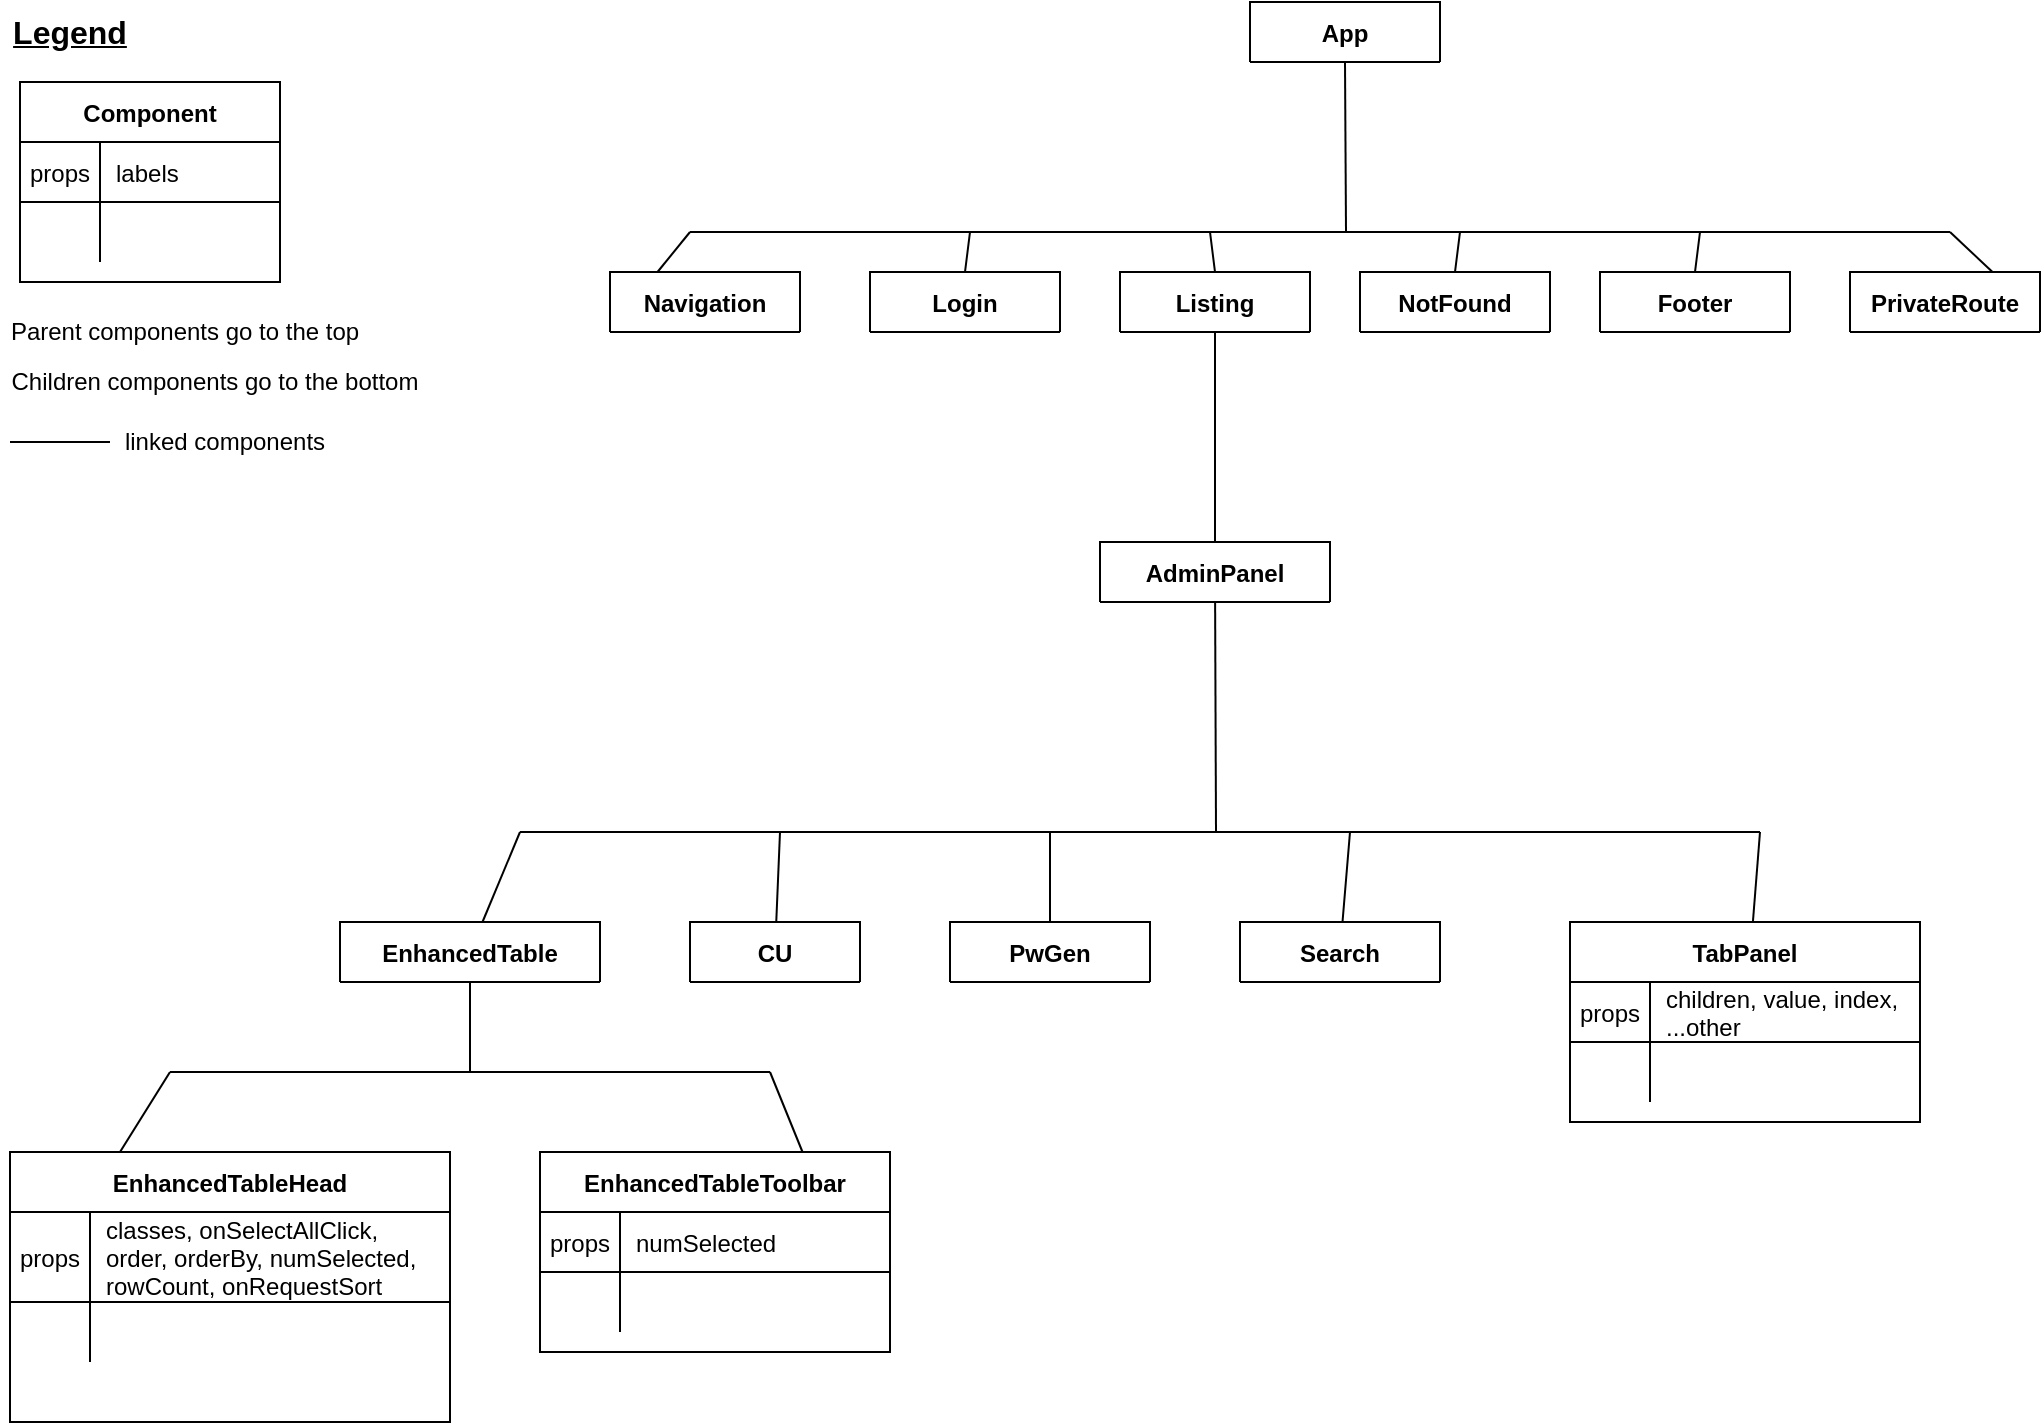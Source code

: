 <mxfile version="14.8.5" type="device"><diagram id="VKxBDm8RRKz4aqW7d9Hk" name="Page-1"><mxGraphModel dx="1021" dy="529" grid="1" gridSize="5" guides="1" tooltips="1" connect="1" arrows="1" fold="1" page="1" pageScale="1" pageWidth="1100" pageHeight="850" math="0" shadow="0"><root><mxCell id="0"/><mxCell id="1" parent="0"/><mxCell id="x6mRdoXXgjneZSTnnn5V-1" value="&lt;b&gt;&lt;font style=&quot;font-size: 16px&quot;&gt;&lt;u&gt;Legend&lt;/u&gt;&lt;/font&gt;&lt;/b&gt;" style="text;html=1;strokeColor=none;fillColor=none;align=center;verticalAlign=middle;whiteSpace=wrap;rounded=0;" vertex="1" parent="1"><mxGeometry x="10" y="10" width="60" height="20" as="geometry"/></mxCell><mxCell id="x6mRdoXXgjneZSTnnn5V-2" value="Component" style="shape=table;startSize=30;container=1;collapsible=1;childLayout=tableLayout;fixedRows=1;rowLines=0;fontStyle=1;align=center;resizeLast=1;" vertex="1" parent="1"><mxGeometry x="15" y="45" width="130" height="100" as="geometry"><mxRectangle x="15" y="45" width="95" height="30" as="alternateBounds"/></mxGeometry></mxCell><mxCell id="x6mRdoXXgjneZSTnnn5V-3" value="" style="shape=partialRectangle;collapsible=0;dropTarget=0;pointerEvents=0;fillColor=none;top=0;left=0;bottom=1;right=0;points=[[0,0.5],[1,0.5]];portConstraint=eastwest;" vertex="1" parent="x6mRdoXXgjneZSTnnn5V-2"><mxGeometry y="30" width="130" height="30" as="geometry"/></mxCell><mxCell id="x6mRdoXXgjneZSTnnn5V-4" value="props" style="shape=partialRectangle;connectable=0;fillColor=none;top=0;left=0;bottom=0;right=0;fontStyle=0;overflow=hidden;" vertex="1" parent="x6mRdoXXgjneZSTnnn5V-3"><mxGeometry width="40" height="30" as="geometry"/></mxCell><mxCell id="x6mRdoXXgjneZSTnnn5V-5" value="labels" style="shape=partialRectangle;connectable=0;fillColor=none;top=0;left=0;bottom=0;right=0;align=left;spacingLeft=6;fontStyle=0;overflow=hidden;" vertex="1" parent="x6mRdoXXgjneZSTnnn5V-3"><mxGeometry x="40" width="90" height="30" as="geometry"/></mxCell><mxCell id="x6mRdoXXgjneZSTnnn5V-6" value="" style="shape=partialRectangle;collapsible=0;dropTarget=0;pointerEvents=0;fillColor=none;top=0;left=0;bottom=0;right=0;points=[[0,0.5],[1,0.5]];portConstraint=eastwest;" vertex="1" parent="x6mRdoXXgjneZSTnnn5V-2"><mxGeometry y="60" width="130" height="30" as="geometry"/></mxCell><mxCell id="x6mRdoXXgjneZSTnnn5V-7" value="" style="shape=partialRectangle;connectable=0;fillColor=none;top=0;left=0;bottom=0;right=0;editable=1;overflow=hidden;" vertex="1" parent="x6mRdoXXgjneZSTnnn5V-6"><mxGeometry width="40" height="30" as="geometry"/></mxCell><mxCell id="x6mRdoXXgjneZSTnnn5V-8" value="" style="shape=partialRectangle;connectable=0;fillColor=none;top=0;left=0;bottom=0;right=0;align=left;spacingLeft=6;overflow=hidden;" vertex="1" parent="x6mRdoXXgjneZSTnnn5V-6"><mxGeometry x="40" width="90" height="30" as="geometry"/></mxCell><mxCell id="x6mRdoXXgjneZSTnnn5V-15" value="Parent components go to the top" style="text;html=1;strokeColor=none;fillColor=none;align=center;verticalAlign=middle;whiteSpace=wrap;rounded=0;" vertex="1" parent="1"><mxGeometry x="5" y="160" width="185" height="20" as="geometry"/></mxCell><mxCell id="x6mRdoXXgjneZSTnnn5V-16" value="Children components go to the bottom" style="text;html=1;strokeColor=none;fillColor=none;align=center;verticalAlign=middle;whiteSpace=wrap;rounded=0;" vertex="1" parent="1"><mxGeometry x="5" y="185" width="215" height="20" as="geometry"/></mxCell><mxCell id="x6mRdoXXgjneZSTnnn5V-17" value="" style="endArrow=none;html=1;" edge="1" parent="1"><mxGeometry width="50" height="50" relative="1" as="geometry"><mxPoint x="10" y="225" as="sourcePoint"/><mxPoint x="60" y="225" as="targetPoint"/></mxGeometry></mxCell><mxCell id="x6mRdoXXgjneZSTnnn5V-18" value="linked components" style="text;html=1;strokeColor=none;fillColor=none;align=center;verticalAlign=middle;whiteSpace=wrap;rounded=0;" vertex="1" parent="1"><mxGeometry x="60" y="215" width="115" height="20" as="geometry"/></mxCell><mxCell id="x6mRdoXXgjneZSTnnn5V-19" value="App" style="shape=table;startSize=30;container=1;collapsible=1;childLayout=tableLayout;fixedRows=1;rowLines=0;fontStyle=1;align=center;resizeLast=1;" vertex="1" collapsed="1" parent="1"><mxGeometry x="630" y="5" width="95" height="30" as="geometry"><mxRectangle x="630" y="5" width="130" height="100" as="alternateBounds"/></mxGeometry></mxCell><mxCell id="x6mRdoXXgjneZSTnnn5V-20" value="" style="shape=partialRectangle;collapsible=0;dropTarget=0;pointerEvents=0;fillColor=none;top=0;left=0;bottom=1;right=0;points=[[0,0.5],[1,0.5]];portConstraint=eastwest;" vertex="1" parent="x6mRdoXXgjneZSTnnn5V-19"><mxGeometry y="30" width="130" height="30" as="geometry"/></mxCell><mxCell id="x6mRdoXXgjneZSTnnn5V-21" value="" style="shape=partialRectangle;connectable=0;fillColor=none;top=0;left=0;bottom=0;right=0;fontStyle=0;overflow=hidden;" vertex="1" parent="x6mRdoXXgjneZSTnnn5V-20"><mxGeometry width="40" height="30" as="geometry"/></mxCell><mxCell id="x6mRdoXXgjneZSTnnn5V-22" value="" style="shape=partialRectangle;connectable=0;fillColor=none;top=0;left=0;bottom=0;right=0;align=left;spacingLeft=6;fontStyle=0;overflow=hidden;" vertex="1" parent="x6mRdoXXgjneZSTnnn5V-20"><mxGeometry x="40" width="90" height="30" as="geometry"/></mxCell><mxCell id="x6mRdoXXgjneZSTnnn5V-23" value="" style="shape=partialRectangle;collapsible=0;dropTarget=0;pointerEvents=0;fillColor=none;top=0;left=0;bottom=0;right=0;points=[[0,0.5],[1,0.5]];portConstraint=eastwest;" vertex="1" parent="x6mRdoXXgjneZSTnnn5V-19"><mxGeometry y="60" width="130" height="30" as="geometry"/></mxCell><mxCell id="x6mRdoXXgjneZSTnnn5V-24" value="" style="shape=partialRectangle;connectable=0;fillColor=none;top=0;left=0;bottom=0;right=0;editable=1;overflow=hidden;" vertex="1" parent="x6mRdoXXgjneZSTnnn5V-23"><mxGeometry width="40" height="30" as="geometry"/></mxCell><mxCell id="x6mRdoXXgjneZSTnnn5V-25" value="" style="shape=partialRectangle;connectable=0;fillColor=none;top=0;left=0;bottom=0;right=0;align=left;spacingLeft=6;overflow=hidden;" vertex="1" parent="x6mRdoXXgjneZSTnnn5V-23"><mxGeometry x="40" width="90" height="30" as="geometry"/></mxCell><mxCell id="x6mRdoXXgjneZSTnnn5V-26" value="Navigation" style="shape=table;startSize=30;container=1;collapsible=1;childLayout=tableLayout;fixedRows=1;rowLines=0;fontStyle=1;align=center;resizeLast=1;" vertex="1" collapsed="1" parent="1"><mxGeometry x="310" y="140" width="95" height="30" as="geometry"><mxRectangle x="630" y="5" width="130" height="100" as="alternateBounds"/></mxGeometry></mxCell><mxCell id="x6mRdoXXgjneZSTnnn5V-27" value="" style="shape=partialRectangle;collapsible=0;dropTarget=0;pointerEvents=0;fillColor=none;top=0;left=0;bottom=1;right=0;points=[[0,0.5],[1,0.5]];portConstraint=eastwest;" vertex="1" parent="x6mRdoXXgjneZSTnnn5V-26"><mxGeometry y="30" width="130" height="30" as="geometry"/></mxCell><mxCell id="x6mRdoXXgjneZSTnnn5V-28" value="" style="shape=partialRectangle;connectable=0;fillColor=none;top=0;left=0;bottom=0;right=0;fontStyle=0;overflow=hidden;" vertex="1" parent="x6mRdoXXgjneZSTnnn5V-27"><mxGeometry width="40" height="30" as="geometry"/></mxCell><mxCell id="x6mRdoXXgjneZSTnnn5V-29" value="" style="shape=partialRectangle;connectable=0;fillColor=none;top=0;left=0;bottom=0;right=0;align=left;spacingLeft=6;fontStyle=0;overflow=hidden;" vertex="1" parent="x6mRdoXXgjneZSTnnn5V-27"><mxGeometry x="40" width="90" height="30" as="geometry"/></mxCell><mxCell id="x6mRdoXXgjneZSTnnn5V-30" value="" style="shape=partialRectangle;collapsible=0;dropTarget=0;pointerEvents=0;fillColor=none;top=0;left=0;bottom=0;right=0;points=[[0,0.5],[1,0.5]];portConstraint=eastwest;" vertex="1" parent="x6mRdoXXgjneZSTnnn5V-26"><mxGeometry y="60" width="130" height="30" as="geometry"/></mxCell><mxCell id="x6mRdoXXgjneZSTnnn5V-31" value="" style="shape=partialRectangle;connectable=0;fillColor=none;top=0;left=0;bottom=0;right=0;editable=1;overflow=hidden;" vertex="1" parent="x6mRdoXXgjneZSTnnn5V-30"><mxGeometry width="40" height="30" as="geometry"/></mxCell><mxCell id="x6mRdoXXgjneZSTnnn5V-32" value="" style="shape=partialRectangle;connectable=0;fillColor=none;top=0;left=0;bottom=0;right=0;align=left;spacingLeft=6;overflow=hidden;" vertex="1" parent="x6mRdoXXgjneZSTnnn5V-30"><mxGeometry x="40" width="90" height="30" as="geometry"/></mxCell><mxCell id="x6mRdoXXgjneZSTnnn5V-33" value="Login" style="shape=table;startSize=30;container=1;collapsible=1;childLayout=tableLayout;fixedRows=1;rowLines=0;fontStyle=1;align=center;resizeLast=1;" vertex="1" collapsed="1" parent="1"><mxGeometry x="440" y="140" width="95" height="30" as="geometry"><mxRectangle x="630" y="5" width="130" height="100" as="alternateBounds"/></mxGeometry></mxCell><mxCell id="x6mRdoXXgjneZSTnnn5V-34" value="" style="shape=partialRectangle;collapsible=0;dropTarget=0;pointerEvents=0;fillColor=none;top=0;left=0;bottom=1;right=0;points=[[0,0.5],[1,0.5]];portConstraint=eastwest;" vertex="1" parent="x6mRdoXXgjneZSTnnn5V-33"><mxGeometry y="30" width="130" height="30" as="geometry"/></mxCell><mxCell id="x6mRdoXXgjneZSTnnn5V-35" value="" style="shape=partialRectangle;connectable=0;fillColor=none;top=0;left=0;bottom=0;right=0;fontStyle=0;overflow=hidden;" vertex="1" parent="x6mRdoXXgjneZSTnnn5V-34"><mxGeometry width="40" height="30" as="geometry"/></mxCell><mxCell id="x6mRdoXXgjneZSTnnn5V-36" value="" style="shape=partialRectangle;connectable=0;fillColor=none;top=0;left=0;bottom=0;right=0;align=left;spacingLeft=6;fontStyle=0;overflow=hidden;" vertex="1" parent="x6mRdoXXgjneZSTnnn5V-34"><mxGeometry x="40" width="90" height="30" as="geometry"/></mxCell><mxCell id="x6mRdoXXgjneZSTnnn5V-37" value="" style="shape=partialRectangle;collapsible=0;dropTarget=0;pointerEvents=0;fillColor=none;top=0;left=0;bottom=0;right=0;points=[[0,0.5],[1,0.5]];portConstraint=eastwest;" vertex="1" parent="x6mRdoXXgjneZSTnnn5V-33"><mxGeometry y="60" width="130" height="30" as="geometry"/></mxCell><mxCell id="x6mRdoXXgjneZSTnnn5V-38" value="" style="shape=partialRectangle;connectable=0;fillColor=none;top=0;left=0;bottom=0;right=0;editable=1;overflow=hidden;" vertex="1" parent="x6mRdoXXgjneZSTnnn5V-37"><mxGeometry width="40" height="30" as="geometry"/></mxCell><mxCell id="x6mRdoXXgjneZSTnnn5V-39" value="" style="shape=partialRectangle;connectable=0;fillColor=none;top=0;left=0;bottom=0;right=0;align=left;spacingLeft=6;overflow=hidden;" vertex="1" parent="x6mRdoXXgjneZSTnnn5V-37"><mxGeometry x="40" width="90" height="30" as="geometry"/></mxCell><mxCell id="x6mRdoXXgjneZSTnnn5V-40" value="Listing" style="shape=table;startSize=30;container=1;collapsible=1;childLayout=tableLayout;fixedRows=1;rowLines=0;fontStyle=1;align=center;resizeLast=1;" vertex="1" collapsed="1" parent="1"><mxGeometry x="565" y="140" width="95" height="30" as="geometry"><mxRectangle x="630" y="5" width="130" height="100" as="alternateBounds"/></mxGeometry></mxCell><mxCell id="x6mRdoXXgjneZSTnnn5V-41" value="" style="shape=partialRectangle;collapsible=0;dropTarget=0;pointerEvents=0;fillColor=none;top=0;left=0;bottom=1;right=0;points=[[0,0.5],[1,0.5]];portConstraint=eastwest;" vertex="1" parent="x6mRdoXXgjneZSTnnn5V-40"><mxGeometry y="30" width="130" height="30" as="geometry"/></mxCell><mxCell id="x6mRdoXXgjneZSTnnn5V-42" value="" style="shape=partialRectangle;connectable=0;fillColor=none;top=0;left=0;bottom=0;right=0;fontStyle=0;overflow=hidden;" vertex="1" parent="x6mRdoXXgjneZSTnnn5V-41"><mxGeometry width="40" height="30" as="geometry"/></mxCell><mxCell id="x6mRdoXXgjneZSTnnn5V-43" value="" style="shape=partialRectangle;connectable=0;fillColor=none;top=0;left=0;bottom=0;right=0;align=left;spacingLeft=6;fontStyle=0;overflow=hidden;" vertex="1" parent="x6mRdoXXgjneZSTnnn5V-41"><mxGeometry x="40" width="90" height="30" as="geometry"/></mxCell><mxCell id="x6mRdoXXgjneZSTnnn5V-44" value="" style="shape=partialRectangle;collapsible=0;dropTarget=0;pointerEvents=0;fillColor=none;top=0;left=0;bottom=0;right=0;points=[[0,0.5],[1,0.5]];portConstraint=eastwest;" vertex="1" parent="x6mRdoXXgjneZSTnnn5V-40"><mxGeometry y="60" width="130" height="30" as="geometry"/></mxCell><mxCell id="x6mRdoXXgjneZSTnnn5V-45" value="" style="shape=partialRectangle;connectable=0;fillColor=none;top=0;left=0;bottom=0;right=0;editable=1;overflow=hidden;" vertex="1" parent="x6mRdoXXgjneZSTnnn5V-44"><mxGeometry width="40" height="30" as="geometry"/></mxCell><mxCell id="x6mRdoXXgjneZSTnnn5V-46" value="" style="shape=partialRectangle;connectable=0;fillColor=none;top=0;left=0;bottom=0;right=0;align=left;spacingLeft=6;overflow=hidden;" vertex="1" parent="x6mRdoXXgjneZSTnnn5V-44"><mxGeometry x="40" width="90" height="30" as="geometry"/></mxCell><mxCell id="x6mRdoXXgjneZSTnnn5V-47" value="NotFound" style="shape=table;startSize=30;container=1;collapsible=1;childLayout=tableLayout;fixedRows=1;rowLines=0;fontStyle=1;align=center;resizeLast=1;" vertex="1" collapsed="1" parent="1"><mxGeometry x="685" y="140" width="95" height="30" as="geometry"><mxRectangle x="630" y="5" width="130" height="100" as="alternateBounds"/></mxGeometry></mxCell><mxCell id="x6mRdoXXgjneZSTnnn5V-48" value="" style="shape=partialRectangle;collapsible=0;dropTarget=0;pointerEvents=0;fillColor=none;top=0;left=0;bottom=1;right=0;points=[[0,0.5],[1,0.5]];portConstraint=eastwest;" vertex="1" parent="x6mRdoXXgjneZSTnnn5V-47"><mxGeometry y="30" width="130" height="30" as="geometry"/></mxCell><mxCell id="x6mRdoXXgjneZSTnnn5V-49" value="" style="shape=partialRectangle;connectable=0;fillColor=none;top=0;left=0;bottom=0;right=0;fontStyle=0;overflow=hidden;" vertex="1" parent="x6mRdoXXgjneZSTnnn5V-48"><mxGeometry width="40" height="30" as="geometry"/></mxCell><mxCell id="x6mRdoXXgjneZSTnnn5V-50" value="" style="shape=partialRectangle;connectable=0;fillColor=none;top=0;left=0;bottom=0;right=0;align=left;spacingLeft=6;fontStyle=0;overflow=hidden;" vertex="1" parent="x6mRdoXXgjneZSTnnn5V-48"><mxGeometry x="40" width="90" height="30" as="geometry"/></mxCell><mxCell id="x6mRdoXXgjneZSTnnn5V-51" value="" style="shape=partialRectangle;collapsible=0;dropTarget=0;pointerEvents=0;fillColor=none;top=0;left=0;bottom=0;right=0;points=[[0,0.5],[1,0.5]];portConstraint=eastwest;" vertex="1" parent="x6mRdoXXgjneZSTnnn5V-47"><mxGeometry y="60" width="130" height="30" as="geometry"/></mxCell><mxCell id="x6mRdoXXgjneZSTnnn5V-52" value="" style="shape=partialRectangle;connectable=0;fillColor=none;top=0;left=0;bottom=0;right=0;editable=1;overflow=hidden;" vertex="1" parent="x6mRdoXXgjneZSTnnn5V-51"><mxGeometry width="40" height="30" as="geometry"/></mxCell><mxCell id="x6mRdoXXgjneZSTnnn5V-53" value="" style="shape=partialRectangle;connectable=0;fillColor=none;top=0;left=0;bottom=0;right=0;align=left;spacingLeft=6;overflow=hidden;" vertex="1" parent="x6mRdoXXgjneZSTnnn5V-51"><mxGeometry x="40" width="90" height="30" as="geometry"/></mxCell><mxCell id="x6mRdoXXgjneZSTnnn5V-54" value="Footer" style="shape=table;startSize=30;container=1;collapsible=1;childLayout=tableLayout;fixedRows=1;rowLines=0;fontStyle=1;align=center;resizeLast=1;" vertex="1" collapsed="1" parent="1"><mxGeometry x="805" y="140" width="95" height="30" as="geometry"><mxRectangle x="630" y="5" width="130" height="100" as="alternateBounds"/></mxGeometry></mxCell><mxCell id="x6mRdoXXgjneZSTnnn5V-55" value="" style="shape=partialRectangle;collapsible=0;dropTarget=0;pointerEvents=0;fillColor=none;top=0;left=0;bottom=1;right=0;points=[[0,0.5],[1,0.5]];portConstraint=eastwest;" vertex="1" parent="x6mRdoXXgjneZSTnnn5V-54"><mxGeometry y="30" width="130" height="30" as="geometry"/></mxCell><mxCell id="x6mRdoXXgjneZSTnnn5V-56" value="" style="shape=partialRectangle;connectable=0;fillColor=none;top=0;left=0;bottom=0;right=0;fontStyle=0;overflow=hidden;" vertex="1" parent="x6mRdoXXgjneZSTnnn5V-55"><mxGeometry width="40" height="30" as="geometry"/></mxCell><mxCell id="x6mRdoXXgjneZSTnnn5V-57" value="" style="shape=partialRectangle;connectable=0;fillColor=none;top=0;left=0;bottom=0;right=0;align=left;spacingLeft=6;fontStyle=0;overflow=hidden;" vertex="1" parent="x6mRdoXXgjneZSTnnn5V-55"><mxGeometry x="40" width="90" height="30" as="geometry"/></mxCell><mxCell id="x6mRdoXXgjneZSTnnn5V-58" value="" style="shape=partialRectangle;collapsible=0;dropTarget=0;pointerEvents=0;fillColor=none;top=0;left=0;bottom=0;right=0;points=[[0,0.5],[1,0.5]];portConstraint=eastwest;" vertex="1" parent="x6mRdoXXgjneZSTnnn5V-54"><mxGeometry y="60" width="130" height="30" as="geometry"/></mxCell><mxCell id="x6mRdoXXgjneZSTnnn5V-59" value="" style="shape=partialRectangle;connectable=0;fillColor=none;top=0;left=0;bottom=0;right=0;editable=1;overflow=hidden;" vertex="1" parent="x6mRdoXXgjneZSTnnn5V-58"><mxGeometry width="40" height="30" as="geometry"/></mxCell><mxCell id="x6mRdoXXgjneZSTnnn5V-60" value="" style="shape=partialRectangle;connectable=0;fillColor=none;top=0;left=0;bottom=0;right=0;align=left;spacingLeft=6;overflow=hidden;" vertex="1" parent="x6mRdoXXgjneZSTnnn5V-58"><mxGeometry x="40" width="90" height="30" as="geometry"/></mxCell><mxCell id="x6mRdoXXgjneZSTnnn5V-61" value="PrivateRoute" style="shape=table;startSize=30;container=1;collapsible=1;childLayout=tableLayout;fixedRows=1;rowLines=0;fontStyle=1;align=center;resizeLast=1;" vertex="1" collapsed="1" parent="1"><mxGeometry x="930" y="140" width="95" height="30" as="geometry"><mxRectangle x="630" y="5" width="130" height="100" as="alternateBounds"/></mxGeometry></mxCell><mxCell id="x6mRdoXXgjneZSTnnn5V-62" value="" style="shape=partialRectangle;collapsible=0;dropTarget=0;pointerEvents=0;fillColor=none;top=0;left=0;bottom=1;right=0;points=[[0,0.5],[1,0.5]];portConstraint=eastwest;" vertex="1" parent="x6mRdoXXgjneZSTnnn5V-61"><mxGeometry y="30" width="130" height="30" as="geometry"/></mxCell><mxCell id="x6mRdoXXgjneZSTnnn5V-63" value="" style="shape=partialRectangle;connectable=0;fillColor=none;top=0;left=0;bottom=0;right=0;fontStyle=0;overflow=hidden;" vertex="1" parent="x6mRdoXXgjneZSTnnn5V-62"><mxGeometry width="40" height="30" as="geometry"/></mxCell><mxCell id="x6mRdoXXgjneZSTnnn5V-64" value="" style="shape=partialRectangle;connectable=0;fillColor=none;top=0;left=0;bottom=0;right=0;align=left;spacingLeft=6;fontStyle=0;overflow=hidden;" vertex="1" parent="x6mRdoXXgjneZSTnnn5V-62"><mxGeometry x="40" width="90" height="30" as="geometry"/></mxCell><mxCell id="x6mRdoXXgjneZSTnnn5V-65" value="" style="shape=partialRectangle;collapsible=0;dropTarget=0;pointerEvents=0;fillColor=none;top=0;left=0;bottom=0;right=0;points=[[0,0.5],[1,0.5]];portConstraint=eastwest;" vertex="1" parent="x6mRdoXXgjneZSTnnn5V-61"><mxGeometry y="60" width="130" height="30" as="geometry"/></mxCell><mxCell id="x6mRdoXXgjneZSTnnn5V-66" value="" style="shape=partialRectangle;connectable=0;fillColor=none;top=0;left=0;bottom=0;right=0;editable=1;overflow=hidden;" vertex="1" parent="x6mRdoXXgjneZSTnnn5V-65"><mxGeometry width="40" height="30" as="geometry"/></mxCell><mxCell id="x6mRdoXXgjneZSTnnn5V-67" value="" style="shape=partialRectangle;connectable=0;fillColor=none;top=0;left=0;bottom=0;right=0;align=left;spacingLeft=6;overflow=hidden;" vertex="1" parent="x6mRdoXXgjneZSTnnn5V-65"><mxGeometry x="40" width="90" height="30" as="geometry"/></mxCell><mxCell id="x6mRdoXXgjneZSTnnn5V-68" value="" style="endArrow=none;html=1;entryX=0.5;entryY=1;entryDx=0;entryDy=0;" edge="1" parent="1" target="x6mRdoXXgjneZSTnnn5V-19"><mxGeometry width="50" height="50" relative="1" as="geometry"><mxPoint x="678" y="120" as="sourcePoint"/><mxPoint x="635" y="50" as="targetPoint"/></mxGeometry></mxCell><mxCell id="x6mRdoXXgjneZSTnnn5V-69" value="" style="endArrow=none;html=1;" edge="1" parent="1"><mxGeometry width="50" height="50" relative="1" as="geometry"><mxPoint x="350" y="120" as="sourcePoint"/><mxPoint x="675" y="120" as="targetPoint"/></mxGeometry></mxCell><mxCell id="x6mRdoXXgjneZSTnnn5V-70" value="" style="endArrow=none;html=1;" edge="1" parent="1"><mxGeometry width="50" height="50" relative="1" as="geometry"><mxPoint x="675" y="120" as="sourcePoint"/><mxPoint x="980" y="120" as="targetPoint"/></mxGeometry></mxCell><mxCell id="x6mRdoXXgjneZSTnnn5V-71" value="" style="endArrow=none;html=1;exitX=0.25;exitY=0;exitDx=0;exitDy=0;" edge="1" parent="1" source="x6mRdoXXgjneZSTnnn5V-26"><mxGeometry width="50" height="50" relative="1" as="geometry"><mxPoint x="345" y="260" as="sourcePoint"/><mxPoint x="350" y="120" as="targetPoint"/></mxGeometry></mxCell><mxCell id="x6mRdoXXgjneZSTnnn5V-72" value="" style="endArrow=none;html=1;exitX=0.5;exitY=0;exitDx=0;exitDy=0;" edge="1" parent="1" source="x6mRdoXXgjneZSTnnn5V-33"><mxGeometry width="50" height="50" relative="1" as="geometry"><mxPoint x="450" y="250" as="sourcePoint"/><mxPoint x="490" y="120" as="targetPoint"/></mxGeometry></mxCell><mxCell id="x6mRdoXXgjneZSTnnn5V-73" value="" style="endArrow=none;html=1;exitX=0.5;exitY=0;exitDx=0;exitDy=0;" edge="1" parent="1" source="x6mRdoXXgjneZSTnnn5V-40"><mxGeometry width="50" height="50" relative="1" as="geometry"><mxPoint x="605" y="270" as="sourcePoint"/><mxPoint x="610" y="120" as="targetPoint"/></mxGeometry></mxCell><mxCell id="x6mRdoXXgjneZSTnnn5V-74" value="" style="endArrow=none;html=1;exitX=0.5;exitY=0;exitDx=0;exitDy=0;" edge="1" parent="1" source="x6mRdoXXgjneZSTnnn5V-47"><mxGeometry width="50" height="50" relative="1" as="geometry"><mxPoint x="675" y="270" as="sourcePoint"/><mxPoint x="735" y="120" as="targetPoint"/></mxGeometry></mxCell><mxCell id="x6mRdoXXgjneZSTnnn5V-75" value="" style="endArrow=none;html=1;exitX=0.5;exitY=0;exitDx=0;exitDy=0;" edge="1" parent="1" source="x6mRdoXXgjneZSTnnn5V-54"><mxGeometry width="50" height="50" relative="1" as="geometry"><mxPoint x="820" y="250" as="sourcePoint"/><mxPoint x="855" y="120" as="targetPoint"/></mxGeometry></mxCell><mxCell id="x6mRdoXXgjneZSTnnn5V-76" value="" style="endArrow=none;html=1;exitX=0.75;exitY=0;exitDx=0;exitDy=0;" edge="1" parent="1" source="x6mRdoXXgjneZSTnnn5V-61"><mxGeometry width="50" height="50" relative="1" as="geometry"><mxPoint x="965" y="275" as="sourcePoint"/><mxPoint x="980" y="120" as="targetPoint"/></mxGeometry></mxCell><mxCell id="x6mRdoXXgjneZSTnnn5V-77" value="" style="endArrow=none;html=1;entryX=0.5;entryY=1;entryDx=0;entryDy=0;exitX=0.5;exitY=0;exitDx=0;exitDy=0;" edge="1" parent="1" source="x6mRdoXXgjneZSTnnn5V-78" target="x6mRdoXXgjneZSTnnn5V-40"><mxGeometry width="50" height="50" relative="1" as="geometry"><mxPoint x="613" y="295" as="sourcePoint"/><mxPoint x="610" y="205" as="targetPoint"/></mxGeometry></mxCell><mxCell id="x6mRdoXXgjneZSTnnn5V-78" value="AdminPanel" style="shape=table;startSize=30;container=1;collapsible=1;childLayout=tableLayout;fixedRows=1;rowLines=0;fontStyle=1;align=center;resizeLast=1;" vertex="1" collapsed="1" parent="1"><mxGeometry x="555" y="275" width="115" height="30" as="geometry"><mxRectangle x="630" y="5" width="130" height="100" as="alternateBounds"/></mxGeometry></mxCell><mxCell id="x6mRdoXXgjneZSTnnn5V-79" value="" style="shape=partialRectangle;collapsible=0;dropTarget=0;pointerEvents=0;fillColor=none;top=0;left=0;bottom=1;right=0;points=[[0,0.5],[1,0.5]];portConstraint=eastwest;" vertex="1" parent="x6mRdoXXgjneZSTnnn5V-78"><mxGeometry y="30" width="130" height="30" as="geometry"/></mxCell><mxCell id="x6mRdoXXgjneZSTnnn5V-80" value="" style="shape=partialRectangle;connectable=0;fillColor=none;top=0;left=0;bottom=0;right=0;fontStyle=0;overflow=hidden;" vertex="1" parent="x6mRdoXXgjneZSTnnn5V-79"><mxGeometry width="40" height="30" as="geometry"/></mxCell><mxCell id="x6mRdoXXgjneZSTnnn5V-81" value="" style="shape=partialRectangle;connectable=0;fillColor=none;top=0;left=0;bottom=0;right=0;align=left;spacingLeft=6;fontStyle=0;overflow=hidden;" vertex="1" parent="x6mRdoXXgjneZSTnnn5V-79"><mxGeometry x="40" width="90" height="30" as="geometry"/></mxCell><mxCell id="x6mRdoXXgjneZSTnnn5V-82" value="" style="shape=partialRectangle;collapsible=0;dropTarget=0;pointerEvents=0;fillColor=none;top=0;left=0;bottom=0;right=0;points=[[0,0.5],[1,0.5]];portConstraint=eastwest;" vertex="1" parent="x6mRdoXXgjneZSTnnn5V-78"><mxGeometry y="60" width="130" height="30" as="geometry"/></mxCell><mxCell id="x6mRdoXXgjneZSTnnn5V-83" value="" style="shape=partialRectangle;connectable=0;fillColor=none;top=0;left=0;bottom=0;right=0;editable=1;overflow=hidden;" vertex="1" parent="x6mRdoXXgjneZSTnnn5V-82"><mxGeometry width="40" height="30" as="geometry"/></mxCell><mxCell id="x6mRdoXXgjneZSTnnn5V-84" value="" style="shape=partialRectangle;connectable=0;fillColor=none;top=0;left=0;bottom=0;right=0;align=left;spacingLeft=6;overflow=hidden;" vertex="1" parent="x6mRdoXXgjneZSTnnn5V-82"><mxGeometry x="40" width="90" height="30" as="geometry"/></mxCell><mxCell id="x6mRdoXXgjneZSTnnn5V-85" value="" style="endArrow=none;html=1;" edge="1" parent="1" target="x6mRdoXXgjneZSTnnn5V-78"><mxGeometry width="50" height="50" relative="1" as="geometry"><mxPoint x="613" y="420" as="sourcePoint"/><mxPoint x="620" y="350" as="targetPoint"/></mxGeometry></mxCell><mxCell id="x6mRdoXXgjneZSTnnn5V-86" value="EnhancedTable" style="shape=table;startSize=30;container=1;collapsible=1;childLayout=tableLayout;fixedRows=1;rowLines=0;fontStyle=1;align=center;resizeLast=1;" vertex="1" collapsed="1" parent="1"><mxGeometry x="175" y="465" width="130" height="30" as="geometry"><mxRectangle x="630" y="5" width="130" height="100" as="alternateBounds"/></mxGeometry></mxCell><mxCell id="x6mRdoXXgjneZSTnnn5V-87" value="" style="shape=partialRectangle;collapsible=0;dropTarget=0;pointerEvents=0;fillColor=none;top=0;left=0;bottom=1;right=0;points=[[0,0.5],[1,0.5]];portConstraint=eastwest;" vertex="1" parent="x6mRdoXXgjneZSTnnn5V-86"><mxGeometry y="30" width="130" height="30" as="geometry"/></mxCell><mxCell id="x6mRdoXXgjneZSTnnn5V-88" value="" style="shape=partialRectangle;connectable=0;fillColor=none;top=0;left=0;bottom=0;right=0;fontStyle=0;overflow=hidden;" vertex="1" parent="x6mRdoXXgjneZSTnnn5V-87"><mxGeometry width="40" height="30" as="geometry"/></mxCell><mxCell id="x6mRdoXXgjneZSTnnn5V-89" value="" style="shape=partialRectangle;connectable=0;fillColor=none;top=0;left=0;bottom=0;right=0;align=left;spacingLeft=6;fontStyle=0;overflow=hidden;" vertex="1" parent="x6mRdoXXgjneZSTnnn5V-87"><mxGeometry x="40" width="90" height="30" as="geometry"/></mxCell><mxCell id="x6mRdoXXgjneZSTnnn5V-90" value="" style="shape=partialRectangle;collapsible=0;dropTarget=0;pointerEvents=0;fillColor=none;top=0;left=0;bottom=0;right=0;points=[[0,0.5],[1,0.5]];portConstraint=eastwest;" vertex="1" parent="x6mRdoXXgjneZSTnnn5V-86"><mxGeometry y="60" width="130" height="30" as="geometry"/></mxCell><mxCell id="x6mRdoXXgjneZSTnnn5V-91" value="" style="shape=partialRectangle;connectable=0;fillColor=none;top=0;left=0;bottom=0;right=0;editable=1;overflow=hidden;" vertex="1" parent="x6mRdoXXgjneZSTnnn5V-90"><mxGeometry width="40" height="30" as="geometry"/></mxCell><mxCell id="x6mRdoXXgjneZSTnnn5V-92" value="" style="shape=partialRectangle;connectable=0;fillColor=none;top=0;left=0;bottom=0;right=0;align=left;spacingLeft=6;overflow=hidden;" vertex="1" parent="x6mRdoXXgjneZSTnnn5V-90"><mxGeometry x="40" width="90" height="30" as="geometry"/></mxCell><mxCell id="x6mRdoXXgjneZSTnnn5V-93" value="CU" style="shape=table;startSize=30;container=1;collapsible=1;childLayout=tableLayout;fixedRows=1;rowLines=0;fontStyle=1;align=center;resizeLast=1;" vertex="1" collapsed="1" parent="1"><mxGeometry x="350" y="465" width="85" height="30" as="geometry"><mxRectangle x="630" y="5" width="130" height="100" as="alternateBounds"/></mxGeometry></mxCell><mxCell id="x6mRdoXXgjneZSTnnn5V-94" value="" style="shape=partialRectangle;collapsible=0;dropTarget=0;pointerEvents=0;fillColor=none;top=0;left=0;bottom=1;right=0;points=[[0,0.5],[1,0.5]];portConstraint=eastwest;" vertex="1" parent="x6mRdoXXgjneZSTnnn5V-93"><mxGeometry y="30" width="130" height="30" as="geometry"/></mxCell><mxCell id="x6mRdoXXgjneZSTnnn5V-95" value="" style="shape=partialRectangle;connectable=0;fillColor=none;top=0;left=0;bottom=0;right=0;fontStyle=0;overflow=hidden;" vertex="1" parent="x6mRdoXXgjneZSTnnn5V-94"><mxGeometry width="40" height="30" as="geometry"/></mxCell><mxCell id="x6mRdoXXgjneZSTnnn5V-96" value="" style="shape=partialRectangle;connectable=0;fillColor=none;top=0;left=0;bottom=0;right=0;align=left;spacingLeft=6;fontStyle=0;overflow=hidden;" vertex="1" parent="x6mRdoXXgjneZSTnnn5V-94"><mxGeometry x="40" width="90" height="30" as="geometry"/></mxCell><mxCell id="x6mRdoXXgjneZSTnnn5V-97" value="" style="shape=partialRectangle;collapsible=0;dropTarget=0;pointerEvents=0;fillColor=none;top=0;left=0;bottom=0;right=0;points=[[0,0.5],[1,0.5]];portConstraint=eastwest;" vertex="1" parent="x6mRdoXXgjneZSTnnn5V-93"><mxGeometry y="60" width="130" height="30" as="geometry"/></mxCell><mxCell id="x6mRdoXXgjneZSTnnn5V-98" value="" style="shape=partialRectangle;connectable=0;fillColor=none;top=0;left=0;bottom=0;right=0;editable=1;overflow=hidden;" vertex="1" parent="x6mRdoXXgjneZSTnnn5V-97"><mxGeometry width="40" height="30" as="geometry"/></mxCell><mxCell id="x6mRdoXXgjneZSTnnn5V-99" value="" style="shape=partialRectangle;connectable=0;fillColor=none;top=0;left=0;bottom=0;right=0;align=left;spacingLeft=6;overflow=hidden;" vertex="1" parent="x6mRdoXXgjneZSTnnn5V-97"><mxGeometry x="40" width="90" height="30" as="geometry"/></mxCell><mxCell id="x6mRdoXXgjneZSTnnn5V-100" value="PwGen" style="shape=table;startSize=30;container=1;collapsible=1;childLayout=tableLayout;fixedRows=1;rowLines=0;fontStyle=1;align=center;resizeLast=1;" vertex="1" collapsed="1" parent="1"><mxGeometry x="480" y="465" width="100" height="30" as="geometry"><mxRectangle x="630" y="5" width="130" height="100" as="alternateBounds"/></mxGeometry></mxCell><mxCell id="x6mRdoXXgjneZSTnnn5V-101" value="" style="shape=partialRectangle;collapsible=0;dropTarget=0;pointerEvents=0;fillColor=none;top=0;left=0;bottom=1;right=0;points=[[0,0.5],[1,0.5]];portConstraint=eastwest;" vertex="1" parent="x6mRdoXXgjneZSTnnn5V-100"><mxGeometry y="30" width="130" height="30" as="geometry"/></mxCell><mxCell id="x6mRdoXXgjneZSTnnn5V-102" value="" style="shape=partialRectangle;connectable=0;fillColor=none;top=0;left=0;bottom=0;right=0;fontStyle=0;overflow=hidden;" vertex="1" parent="x6mRdoXXgjneZSTnnn5V-101"><mxGeometry width="40" height="30" as="geometry"/></mxCell><mxCell id="x6mRdoXXgjneZSTnnn5V-103" value="" style="shape=partialRectangle;connectable=0;fillColor=none;top=0;left=0;bottom=0;right=0;align=left;spacingLeft=6;fontStyle=0;overflow=hidden;" vertex="1" parent="x6mRdoXXgjneZSTnnn5V-101"><mxGeometry x="40" width="90" height="30" as="geometry"/></mxCell><mxCell id="x6mRdoXXgjneZSTnnn5V-104" value="" style="shape=partialRectangle;collapsible=0;dropTarget=0;pointerEvents=0;fillColor=none;top=0;left=0;bottom=0;right=0;points=[[0,0.5],[1,0.5]];portConstraint=eastwest;" vertex="1" parent="x6mRdoXXgjneZSTnnn5V-100"><mxGeometry y="60" width="130" height="30" as="geometry"/></mxCell><mxCell id="x6mRdoXXgjneZSTnnn5V-105" value="" style="shape=partialRectangle;connectable=0;fillColor=none;top=0;left=0;bottom=0;right=0;editable=1;overflow=hidden;" vertex="1" parent="x6mRdoXXgjneZSTnnn5V-104"><mxGeometry width="40" height="30" as="geometry"/></mxCell><mxCell id="x6mRdoXXgjneZSTnnn5V-106" value="" style="shape=partialRectangle;connectable=0;fillColor=none;top=0;left=0;bottom=0;right=0;align=left;spacingLeft=6;overflow=hidden;" vertex="1" parent="x6mRdoXXgjneZSTnnn5V-104"><mxGeometry x="40" width="90" height="30" as="geometry"/></mxCell><mxCell id="x6mRdoXXgjneZSTnnn5V-107" value="Search" style="shape=table;startSize=30;container=1;collapsible=1;childLayout=tableLayout;fixedRows=1;rowLines=0;fontStyle=1;align=center;resizeLast=1;" vertex="1" collapsed="1" parent="1"><mxGeometry x="625" y="465" width="100" height="30" as="geometry"><mxRectangle x="630" y="5" width="130" height="100" as="alternateBounds"/></mxGeometry></mxCell><mxCell id="x6mRdoXXgjneZSTnnn5V-108" value="" style="shape=partialRectangle;collapsible=0;dropTarget=0;pointerEvents=0;fillColor=none;top=0;left=0;bottom=1;right=0;points=[[0,0.5],[1,0.5]];portConstraint=eastwest;" vertex="1" parent="x6mRdoXXgjneZSTnnn5V-107"><mxGeometry y="30" width="130" height="30" as="geometry"/></mxCell><mxCell id="x6mRdoXXgjneZSTnnn5V-109" value="" style="shape=partialRectangle;connectable=0;fillColor=none;top=0;left=0;bottom=0;right=0;fontStyle=0;overflow=hidden;" vertex="1" parent="x6mRdoXXgjneZSTnnn5V-108"><mxGeometry width="40" height="30" as="geometry"/></mxCell><mxCell id="x6mRdoXXgjneZSTnnn5V-110" value="" style="shape=partialRectangle;connectable=0;fillColor=none;top=0;left=0;bottom=0;right=0;align=left;spacingLeft=6;fontStyle=0;overflow=hidden;" vertex="1" parent="x6mRdoXXgjneZSTnnn5V-108"><mxGeometry x="40" width="90" height="30" as="geometry"/></mxCell><mxCell id="x6mRdoXXgjneZSTnnn5V-111" value="" style="shape=partialRectangle;collapsible=0;dropTarget=0;pointerEvents=0;fillColor=none;top=0;left=0;bottom=0;right=0;points=[[0,0.5],[1,0.5]];portConstraint=eastwest;" vertex="1" parent="x6mRdoXXgjneZSTnnn5V-107"><mxGeometry y="60" width="130" height="30" as="geometry"/></mxCell><mxCell id="x6mRdoXXgjneZSTnnn5V-112" value="" style="shape=partialRectangle;connectable=0;fillColor=none;top=0;left=0;bottom=0;right=0;editable=1;overflow=hidden;" vertex="1" parent="x6mRdoXXgjneZSTnnn5V-111"><mxGeometry width="40" height="30" as="geometry"/></mxCell><mxCell id="x6mRdoXXgjneZSTnnn5V-113" value="" style="shape=partialRectangle;connectable=0;fillColor=none;top=0;left=0;bottom=0;right=0;align=left;spacingLeft=6;overflow=hidden;" vertex="1" parent="x6mRdoXXgjneZSTnnn5V-111"><mxGeometry x="40" width="90" height="30" as="geometry"/></mxCell><mxCell id="x6mRdoXXgjneZSTnnn5V-114" value="TabPanel" style="shape=table;startSize=30;container=1;collapsible=1;childLayout=tableLayout;fixedRows=1;rowLines=0;fontStyle=1;align=center;resizeLast=1;" vertex="1" parent="1"><mxGeometry x="790" y="465" width="175" height="100" as="geometry"><mxRectangle x="790" y="465" width="115" height="30" as="alternateBounds"/></mxGeometry></mxCell><mxCell id="x6mRdoXXgjneZSTnnn5V-115" value="" style="shape=partialRectangle;collapsible=0;dropTarget=0;pointerEvents=0;fillColor=none;top=0;left=0;bottom=1;right=0;points=[[0,0.5],[1,0.5]];portConstraint=eastwest;" vertex="1" parent="x6mRdoXXgjneZSTnnn5V-114"><mxGeometry y="30" width="175" height="30" as="geometry"/></mxCell><mxCell id="x6mRdoXXgjneZSTnnn5V-116" value="props" style="shape=partialRectangle;connectable=0;fillColor=none;top=0;left=0;bottom=0;right=0;fontStyle=0;overflow=hidden;" vertex="1" parent="x6mRdoXXgjneZSTnnn5V-115"><mxGeometry width="40" height="30" as="geometry"/></mxCell><mxCell id="x6mRdoXXgjneZSTnnn5V-117" value="children, value, index,&#10;...other" style="shape=partialRectangle;connectable=0;fillColor=none;top=0;left=0;bottom=0;right=0;align=left;spacingLeft=6;fontStyle=0;overflow=hidden;" vertex="1" parent="x6mRdoXXgjneZSTnnn5V-115"><mxGeometry x="40" width="135" height="30" as="geometry"/></mxCell><mxCell id="x6mRdoXXgjneZSTnnn5V-118" value="" style="shape=partialRectangle;collapsible=0;dropTarget=0;pointerEvents=0;fillColor=none;top=0;left=0;bottom=0;right=0;points=[[0,0.5],[1,0.5]];portConstraint=eastwest;" vertex="1" parent="x6mRdoXXgjneZSTnnn5V-114"><mxGeometry y="60" width="175" height="30" as="geometry"/></mxCell><mxCell id="x6mRdoXXgjneZSTnnn5V-119" value="" style="shape=partialRectangle;connectable=0;fillColor=none;top=0;left=0;bottom=0;right=0;editable=1;overflow=hidden;" vertex="1" parent="x6mRdoXXgjneZSTnnn5V-118"><mxGeometry width="40" height="30" as="geometry"/></mxCell><mxCell id="x6mRdoXXgjneZSTnnn5V-120" value="" style="shape=partialRectangle;connectable=0;fillColor=none;top=0;left=0;bottom=0;right=0;align=left;spacingLeft=6;overflow=hidden;" vertex="1" parent="x6mRdoXXgjneZSTnnn5V-118"><mxGeometry x="40" width="135" height="30" as="geometry"/></mxCell><mxCell id="x6mRdoXXgjneZSTnnn5V-121" value="" style="endArrow=none;html=1;" edge="1" parent="1"><mxGeometry width="50" height="50" relative="1" as="geometry"><mxPoint x="265" y="420" as="sourcePoint"/><mxPoint x="885" y="420" as="targetPoint"/></mxGeometry></mxCell><mxCell id="x6mRdoXXgjneZSTnnn5V-122" value="" style="endArrow=none;html=1;" edge="1" parent="1" source="x6mRdoXXgjneZSTnnn5V-86"><mxGeometry width="50" height="50" relative="1" as="geometry"><mxPoint x="240" y="605" as="sourcePoint"/><mxPoint x="265" y="420" as="targetPoint"/></mxGeometry></mxCell><mxCell id="x6mRdoXXgjneZSTnnn5V-123" value="" style="endArrow=none;html=1;" edge="1" parent="1" source="x6mRdoXXgjneZSTnnn5V-93"><mxGeometry width="50" height="50" relative="1" as="geometry"><mxPoint x="370" y="445" as="sourcePoint"/><mxPoint x="395" y="420" as="targetPoint"/></mxGeometry></mxCell><mxCell id="x6mRdoXXgjneZSTnnn5V-124" value="" style="endArrow=none;html=1;" edge="1" parent="1" source="x6mRdoXXgjneZSTnnn5V-100"><mxGeometry width="50" height="50" relative="1" as="geometry"><mxPoint x="570" y="440" as="sourcePoint"/><mxPoint x="530" y="420" as="targetPoint"/></mxGeometry></mxCell><mxCell id="x6mRdoXXgjneZSTnnn5V-125" value="" style="endArrow=none;html=1;" edge="1" parent="1" source="x6mRdoXXgjneZSTnnn5V-107"><mxGeometry width="50" height="50" relative="1" as="geometry"><mxPoint x="695" y="440" as="sourcePoint"/><mxPoint x="680" y="420" as="targetPoint"/></mxGeometry></mxCell><mxCell id="x6mRdoXXgjneZSTnnn5V-126" value="" style="endArrow=none;html=1;" edge="1" parent="1" source="x6mRdoXXgjneZSTnnn5V-114"><mxGeometry width="50" height="50" relative="1" as="geometry"><mxPoint x="700" y="565" as="sourcePoint"/><mxPoint x="885" y="420" as="targetPoint"/></mxGeometry></mxCell><mxCell id="x6mRdoXXgjneZSTnnn5V-127" value="EnhancedTableHead" style="shape=table;startSize=30;container=1;collapsible=1;childLayout=tableLayout;fixedRows=1;rowLines=0;fontStyle=1;align=center;resizeLast=1;" vertex="1" parent="1"><mxGeometry x="10" y="580" width="220" height="135" as="geometry"><mxRectangle x="10" y="585" width="160" height="30" as="alternateBounds"/></mxGeometry></mxCell><mxCell id="x6mRdoXXgjneZSTnnn5V-128" value="" style="shape=partialRectangle;collapsible=0;dropTarget=0;pointerEvents=0;fillColor=none;top=0;left=0;bottom=1;right=0;points=[[0,0.5],[1,0.5]];portConstraint=eastwest;" vertex="1" parent="x6mRdoXXgjneZSTnnn5V-127"><mxGeometry y="30" width="220" height="45" as="geometry"/></mxCell><mxCell id="x6mRdoXXgjneZSTnnn5V-129" value="props" style="shape=partialRectangle;connectable=0;fillColor=none;top=0;left=0;bottom=0;right=0;fontStyle=0;overflow=hidden;" vertex="1" parent="x6mRdoXXgjneZSTnnn5V-128"><mxGeometry width="40" height="45" as="geometry"/></mxCell><mxCell id="x6mRdoXXgjneZSTnnn5V-130" value="classes, onSelectAllClick,&#10;order, orderBy, numSelected,&#10;rowCount, onRequestSort" style="shape=partialRectangle;connectable=0;fillColor=none;top=0;left=0;bottom=0;right=0;align=left;spacingLeft=6;fontStyle=0;overflow=hidden;" vertex="1" parent="x6mRdoXXgjneZSTnnn5V-128"><mxGeometry x="40" width="180" height="45" as="geometry"/></mxCell><mxCell id="x6mRdoXXgjneZSTnnn5V-131" value="" style="shape=partialRectangle;collapsible=0;dropTarget=0;pointerEvents=0;fillColor=none;top=0;left=0;bottom=0;right=0;points=[[0,0.5],[1,0.5]];portConstraint=eastwest;" vertex="1" parent="x6mRdoXXgjneZSTnnn5V-127"><mxGeometry y="75" width="220" height="30" as="geometry"/></mxCell><mxCell id="x6mRdoXXgjneZSTnnn5V-132" value="" style="shape=partialRectangle;connectable=0;fillColor=none;top=0;left=0;bottom=0;right=0;editable=1;overflow=hidden;" vertex="1" parent="x6mRdoXXgjneZSTnnn5V-131"><mxGeometry width="40" height="30" as="geometry"/></mxCell><mxCell id="x6mRdoXXgjneZSTnnn5V-133" value="" style="shape=partialRectangle;connectable=0;fillColor=none;top=0;left=0;bottom=0;right=0;align=left;spacingLeft=6;overflow=hidden;" vertex="1" parent="x6mRdoXXgjneZSTnnn5V-131"><mxGeometry x="40" width="180" height="30" as="geometry"/></mxCell><mxCell id="x6mRdoXXgjneZSTnnn5V-134" value="EnhancedTableToolbar" style="shape=table;startSize=30;container=1;collapsible=1;childLayout=tableLayout;fixedRows=1;rowLines=0;fontStyle=1;align=center;resizeLast=1;" vertex="1" parent="1"><mxGeometry x="275" y="580" width="175" height="100" as="geometry"><mxRectangle x="10" y="585" width="160" height="30" as="alternateBounds"/></mxGeometry></mxCell><mxCell id="x6mRdoXXgjneZSTnnn5V-135" value="" style="shape=partialRectangle;collapsible=0;dropTarget=0;pointerEvents=0;fillColor=none;top=0;left=0;bottom=1;right=0;points=[[0,0.5],[1,0.5]];portConstraint=eastwest;" vertex="1" parent="x6mRdoXXgjneZSTnnn5V-134"><mxGeometry y="30" width="175" height="30" as="geometry"/></mxCell><mxCell id="x6mRdoXXgjneZSTnnn5V-136" value="props" style="shape=partialRectangle;connectable=0;fillColor=none;top=0;left=0;bottom=0;right=0;fontStyle=0;overflow=hidden;" vertex="1" parent="x6mRdoXXgjneZSTnnn5V-135"><mxGeometry width="40" height="30" as="geometry"/></mxCell><mxCell id="x6mRdoXXgjneZSTnnn5V-137" value="numSelected" style="shape=partialRectangle;connectable=0;fillColor=none;top=0;left=0;bottom=0;right=0;align=left;spacingLeft=6;fontStyle=0;overflow=hidden;" vertex="1" parent="x6mRdoXXgjneZSTnnn5V-135"><mxGeometry x="40" width="135" height="30" as="geometry"/></mxCell><mxCell id="x6mRdoXXgjneZSTnnn5V-138" value="" style="shape=partialRectangle;collapsible=0;dropTarget=0;pointerEvents=0;fillColor=none;top=0;left=0;bottom=0;right=0;points=[[0,0.5],[1,0.5]];portConstraint=eastwest;" vertex="1" parent="x6mRdoXXgjneZSTnnn5V-134"><mxGeometry y="60" width="175" height="30" as="geometry"/></mxCell><mxCell id="x6mRdoXXgjneZSTnnn5V-139" value="" style="shape=partialRectangle;connectable=0;fillColor=none;top=0;left=0;bottom=0;right=0;editable=1;overflow=hidden;" vertex="1" parent="x6mRdoXXgjneZSTnnn5V-138"><mxGeometry width="40" height="30" as="geometry"/></mxCell><mxCell id="x6mRdoXXgjneZSTnnn5V-140" value="" style="shape=partialRectangle;connectable=0;fillColor=none;top=0;left=0;bottom=0;right=0;align=left;spacingLeft=6;overflow=hidden;" vertex="1" parent="x6mRdoXXgjneZSTnnn5V-138"><mxGeometry x="40" width="135" height="30" as="geometry"/></mxCell><mxCell id="x6mRdoXXgjneZSTnnn5V-141" value="" style="endArrow=none;html=1;entryX=0.5;entryY=1;entryDx=0;entryDy=0;" edge="1" parent="1" target="x6mRdoXXgjneZSTnnn5V-86"><mxGeometry width="50" height="50" relative="1" as="geometry"><mxPoint x="240" y="540" as="sourcePoint"/><mxPoint x="235" y="520" as="targetPoint"/></mxGeometry></mxCell><mxCell id="x6mRdoXXgjneZSTnnn5V-142" value="" style="endArrow=none;html=1;" edge="1" parent="1"><mxGeometry width="50" height="50" relative="1" as="geometry"><mxPoint x="90" y="540" as="sourcePoint"/><mxPoint x="390" y="540" as="targetPoint"/></mxGeometry></mxCell><mxCell id="x6mRdoXXgjneZSTnnn5V-143" value="" style="endArrow=none;html=1;exitX=0.25;exitY=0;exitDx=0;exitDy=0;" edge="1" parent="1" source="x6mRdoXXgjneZSTnnn5V-127"><mxGeometry width="50" height="50" relative="1" as="geometry"><mxPoint x="15" y="530" as="sourcePoint"/><mxPoint x="90" y="540" as="targetPoint"/></mxGeometry></mxCell><mxCell id="x6mRdoXXgjneZSTnnn5V-144" value="" style="endArrow=none;html=1;exitX=0.75;exitY=0;exitDx=0;exitDy=0;" edge="1" parent="1" source="x6mRdoXXgjneZSTnnn5V-134"><mxGeometry width="50" height="50" relative="1" as="geometry"><mxPoint x="485" y="570" as="sourcePoint"/><mxPoint x="390" y="540" as="targetPoint"/></mxGeometry></mxCell></root></mxGraphModel></diagram></mxfile>